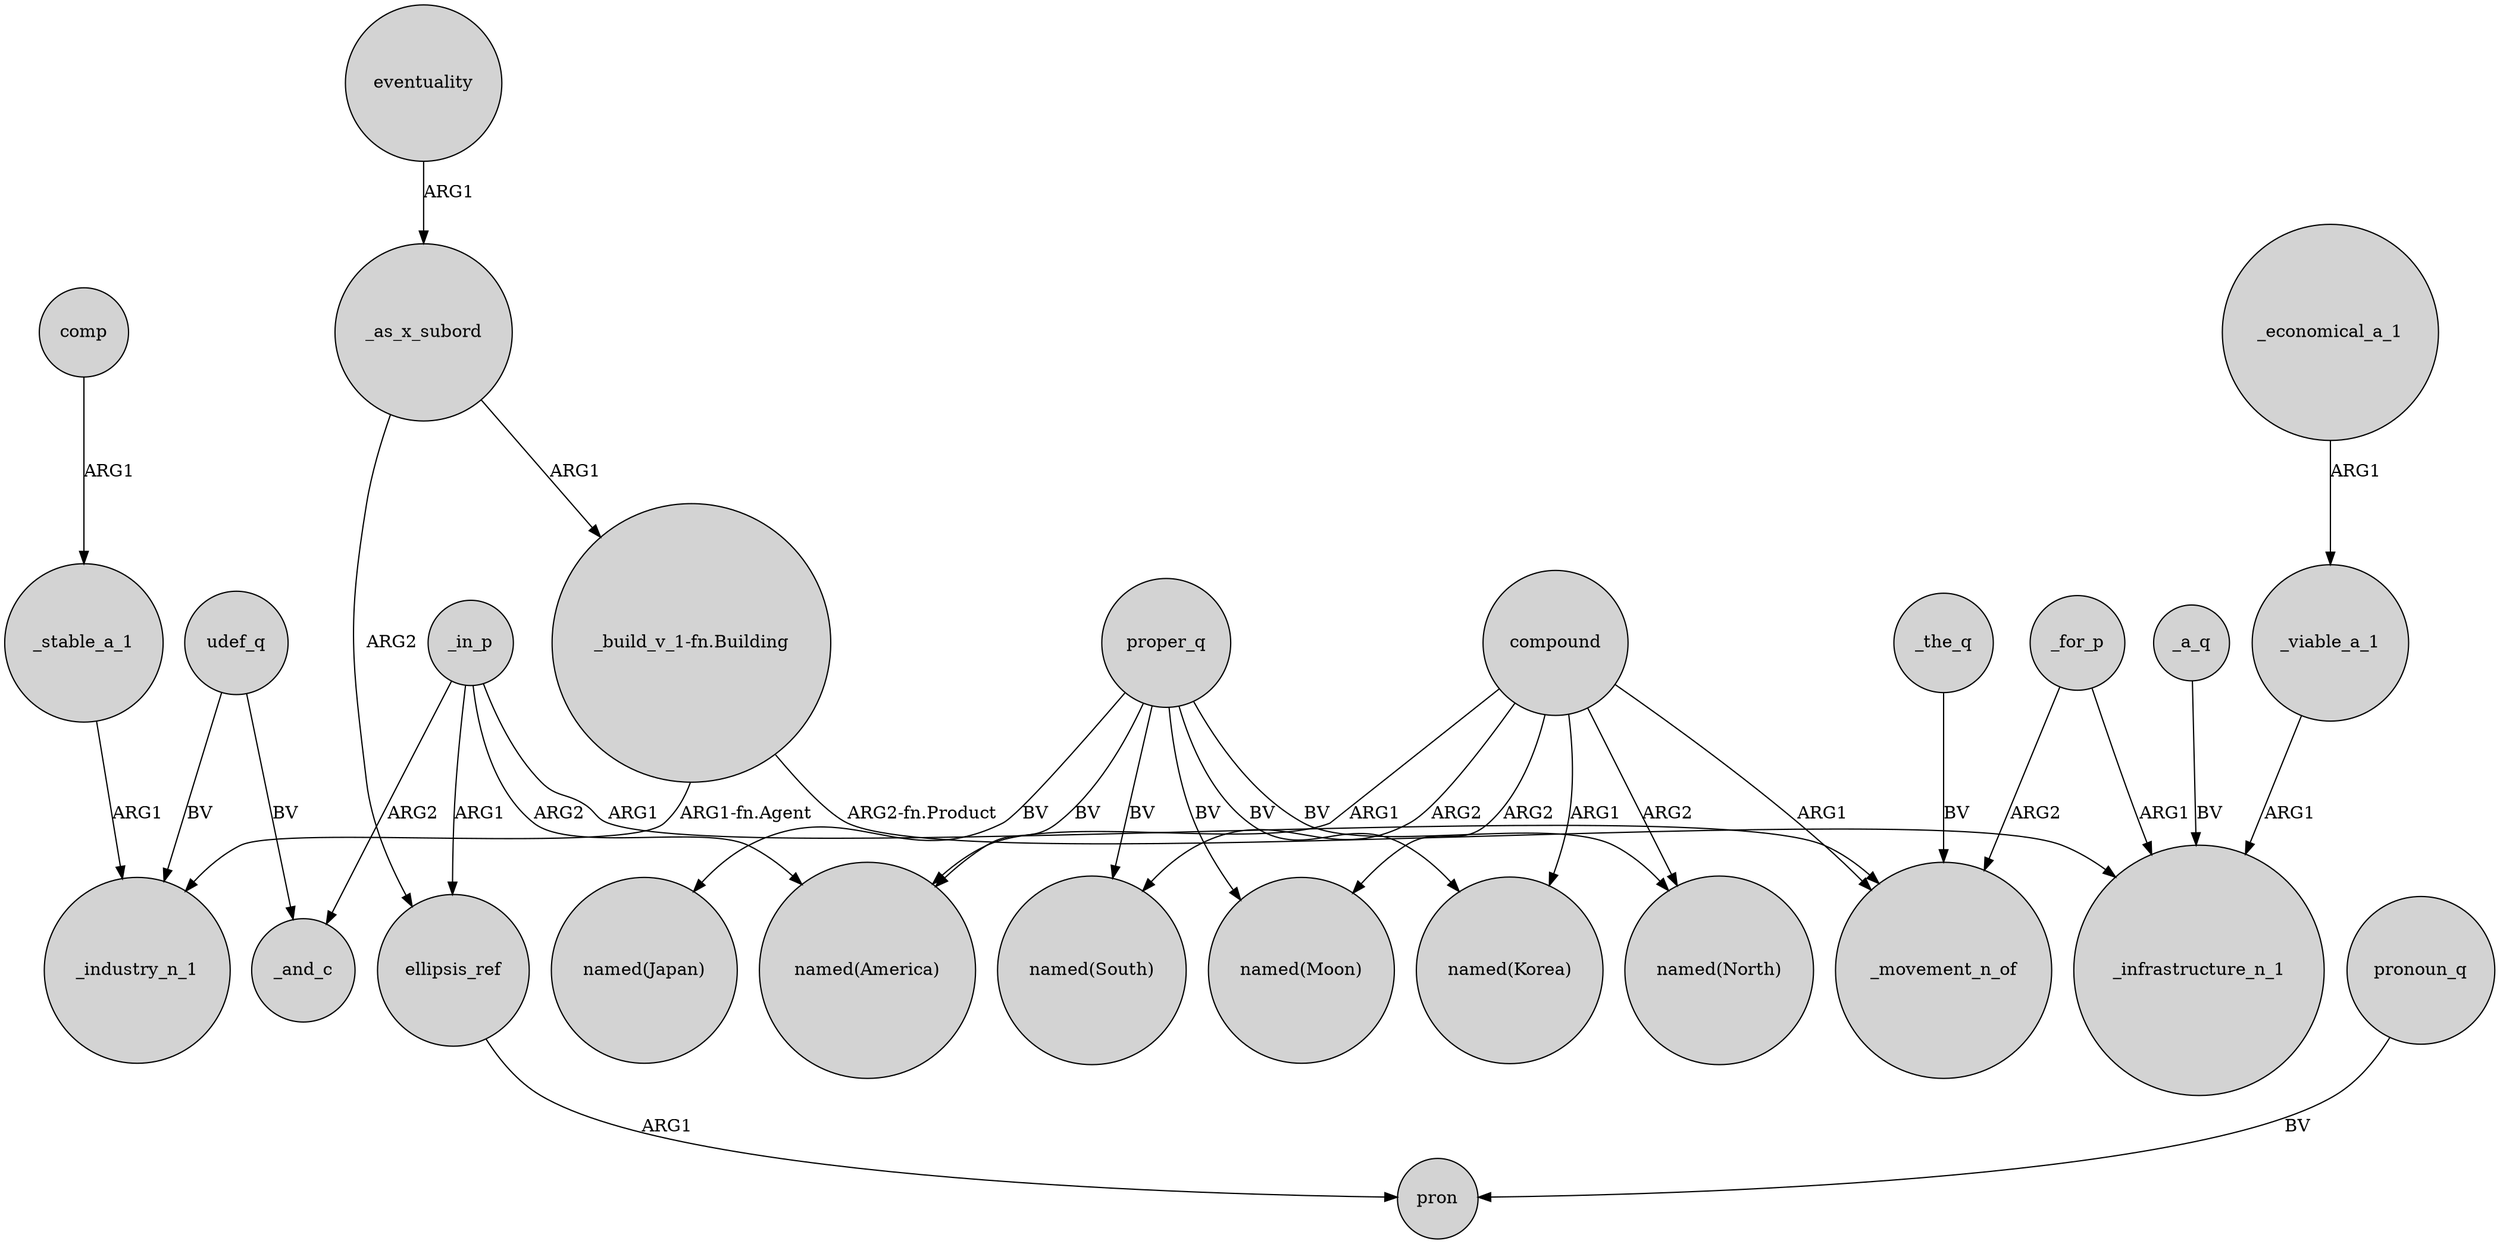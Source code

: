 digraph {
	node [shape=circle style=filled]
	_a_q -> _infrastructure_n_1 [label=BV]
	compound -> "named(North)" [label=ARG2]
	compound -> "named(South)" [label=ARG2]
	proper_q -> "named(North)" [label=BV]
	"_build_v_1-fn.Building" -> _industry_n_1 [label="ARG1-fn.Agent"]
	_stable_a_1 -> _industry_n_1 [label=ARG1]
	compound -> "named(America)" [label=ARG1]
	compound -> "named(Korea)" [label=ARG1]
	ellipsis_ref -> pron [label=ARG1]
	eventuality -> _as_x_subord [label=ARG1]
	compound -> "named(Moon)" [label=ARG2]
	"_build_v_1-fn.Building" -> _infrastructure_n_1 [label="ARG2-fn.Product"]
	proper_q -> "named(Japan)" [label=BV]
	_in_p -> _movement_n_of [label=ARG1]
	_in_p -> "named(America)" [label=ARG2]
	pronoun_q -> pron [label=BV]
	compound -> _movement_n_of [label=ARG1]
	proper_q -> "named(Moon)" [label=BV]
	_the_q -> _movement_n_of [label=BV]
	proper_q -> "named(Korea)" [label=BV]
	_for_p -> _movement_n_of [label=ARG2]
	_for_p -> _infrastructure_n_1 [label=ARG1]
	_in_p -> ellipsis_ref [label=ARG1]
	udef_q -> _industry_n_1 [label=BV]
	_as_x_subord -> ellipsis_ref [label=ARG2]
	_economical_a_1 -> _viable_a_1 [label=ARG1]
	_as_x_subord -> "_build_v_1-fn.Building" [label=ARG1]
	udef_q -> _and_c [label=BV]
	proper_q -> "named(South)" [label=BV]
	_in_p -> _and_c [label=ARG2]
	proper_q -> "named(America)" [label=BV]
	comp -> _stable_a_1 [label=ARG1]
	_viable_a_1 -> _infrastructure_n_1 [label=ARG1]
}
